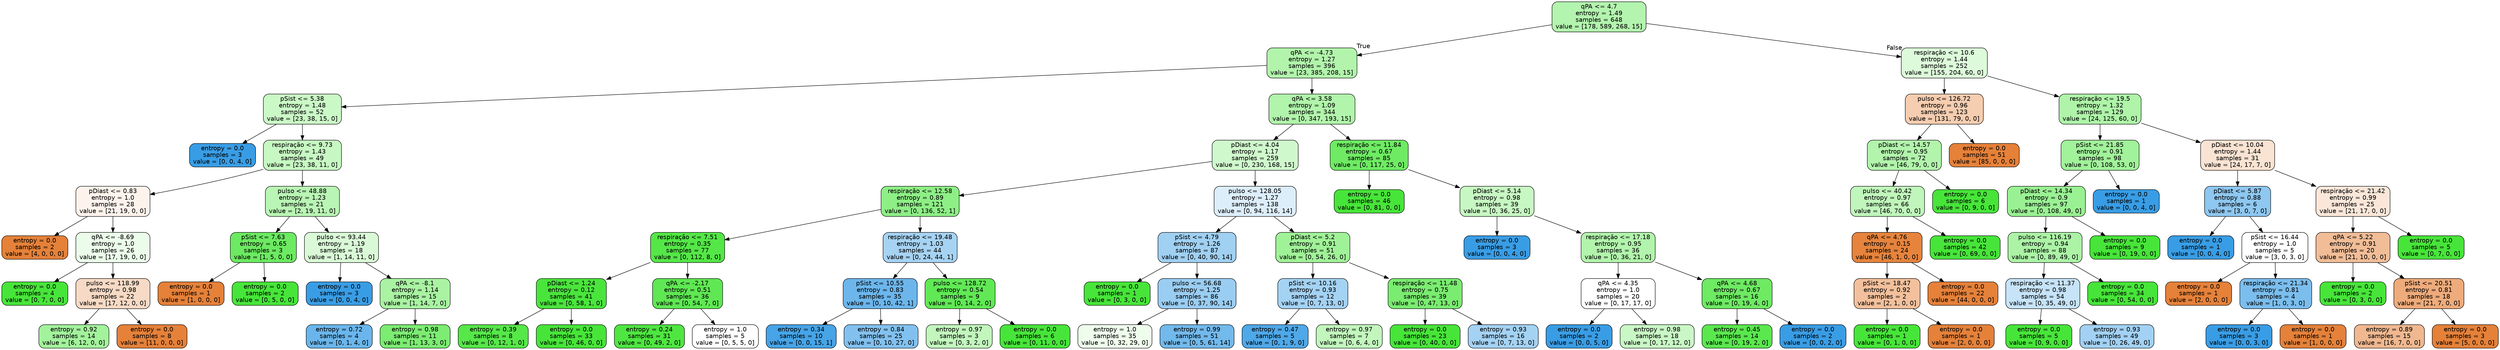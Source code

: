 digraph Tree {
node [shape=box, style="filled, rounded", color="black", fontname="helvetica"] ;
edge [fontname="helvetica"] ;
0 [label="qPA <= 4.7\nentropy = 1.49\nsamples = 648\nvalue = [178, 589, 268, 15]", fillcolor="#b3f4ae"] ;
1 [label="qPA <= -4.73\nentropy = 1.27\nsamples = 396\nvalue = [23, 385, 208, 15]", fillcolor="#b2f4ac"] ;
0 -> 1 [labeldistance=2.5, labelangle=45, headlabel="True"] ;
2 [label="pSist <= 5.38\nentropy = 1.48\nsamples = 52\nvalue = [23, 38, 15, 0]", fillcolor="#cbf8c7"] ;
1 -> 2 ;
3 [label="entropy = 0.0\nsamples = 3\nvalue = [0, 0, 4, 0]", fillcolor="#399de5"] ;
2 -> 3 ;
4 [label="respiração <= 9.73\nentropy = 1.43\nsamples = 49\nvalue = [23, 38, 11, 0]", fillcolor="#c7f7c2"] ;
2 -> 4 ;
5 [label="pDiast <= 0.83\nentropy = 1.0\nsamples = 28\nvalue = [21, 19, 0, 0]", fillcolor="#fdf3ec"] ;
4 -> 5 ;
6 [label="entropy = 0.0\nsamples = 2\nvalue = [4, 0, 0, 0]", fillcolor="#e58139"] ;
5 -> 6 ;
7 [label="qPA <= -8.69\nentropy = 1.0\nsamples = 26\nvalue = [17, 19, 0, 0]", fillcolor="#ecfcea"] ;
5 -> 7 ;
8 [label="entropy = 0.0\nsamples = 4\nvalue = [0, 7, 0, 0]", fillcolor="#47e539"] ;
7 -> 8 ;
9 [label="pulso <= 118.99\nentropy = 0.98\nsamples = 22\nvalue = [17, 12, 0, 0]", fillcolor="#f7dac5"] ;
7 -> 9 ;
10 [label="entropy = 0.92\nsamples = 14\nvalue = [6, 12, 0, 0]", fillcolor="#a3f29c"] ;
9 -> 10 ;
11 [label="entropy = 0.0\nsamples = 8\nvalue = [11, 0, 0, 0]", fillcolor="#e58139"] ;
9 -> 11 ;
12 [label="pulso <= 48.88\nentropy = 1.23\nsamples = 21\nvalue = [2, 19, 11, 0]", fillcolor="#b9f5b4"] ;
4 -> 12 ;
13 [label="pSist <= 7.63\nentropy = 0.65\nsamples = 3\nvalue = [1, 5, 0, 0]", fillcolor="#6cea61"] ;
12 -> 13 ;
14 [label="entropy = 0.0\nsamples = 1\nvalue = [1, 0, 0, 0]", fillcolor="#e58139"] ;
13 -> 14 ;
15 [label="entropy = 0.0\nsamples = 2\nvalue = [0, 5, 0, 0]", fillcolor="#47e539"] ;
13 -> 15 ;
16 [label="pulso <= 93.44\nentropy = 1.19\nsamples = 18\nvalue = [1, 14, 11, 0]", fillcolor="#dafad7"] ;
12 -> 16 ;
17 [label="entropy = 0.0\nsamples = 3\nvalue = [0, 0, 4, 0]", fillcolor="#399de5"] ;
16 -> 17 ;
18 [label="qPA <= -8.1\nentropy = 1.14\nsamples = 15\nvalue = [1, 14, 7, 0]", fillcolor="#a9f3a3"] ;
16 -> 18 ;
19 [label="entropy = 0.72\nsamples = 4\nvalue = [0, 1, 4, 0]", fillcolor="#6ab6ec"] ;
18 -> 19 ;
20 [label="entropy = 0.98\nsamples = 11\nvalue = [1, 13, 3, 0]", fillcolor="#7cec72"] ;
18 -> 20 ;
21 [label="qPA <= 3.58\nentropy = 1.09\nsamples = 344\nvalue = [0, 347, 193, 15]", fillcolor="#b1f4ab"] ;
1 -> 21 ;
22 [label="pDiast <= 4.04\nentropy = 1.17\nsamples = 259\nvalue = [0, 230, 168, 15]", fillcolor="#d0f8cd"] ;
21 -> 22 ;
23 [label="respiração <= 12.58\nentropy = 0.89\nsamples = 121\nvalue = [0, 136, 52, 1]", fillcolor="#8eef86"] ;
22 -> 23 ;
24 [label="respiração <= 7.51\nentropy = 0.35\nsamples = 77\nvalue = [0, 112, 8, 0]", fillcolor="#54e747"] ;
23 -> 24 ;
25 [label="pDiast <= 1.24\nentropy = 0.12\nsamples = 41\nvalue = [0, 58, 1, 0]", fillcolor="#4ae53c"] ;
24 -> 25 ;
26 [label="entropy = 0.39\nsamples = 8\nvalue = [0, 12, 1, 0]", fillcolor="#56e749"] ;
25 -> 26 ;
27 [label="entropy = 0.0\nsamples = 33\nvalue = [0, 46, 0, 0]", fillcolor="#47e539"] ;
25 -> 27 ;
28 [label="qPA <= -2.17\nentropy = 0.51\nsamples = 36\nvalue = [0, 54, 7, 0]", fillcolor="#5fe853"] ;
24 -> 28 ;
29 [label="entropy = 0.24\nsamples = 31\nvalue = [0, 49, 2, 0]", fillcolor="#4fe641"] ;
28 -> 29 ;
30 [label="entropy = 1.0\nsamples = 5\nvalue = [0, 5, 5, 0]", fillcolor="#ffffff"] ;
28 -> 30 ;
31 [label="respiração <= 19.48\nentropy = 1.03\nsamples = 44\nvalue = [0, 24, 44, 1]", fillcolor="#a7d3f3"] ;
23 -> 31 ;
32 [label="pSist <= 10.55\nentropy = 0.83\nsamples = 35\nvalue = [0, 10, 42, 1]", fillcolor="#6cb6ec"] ;
31 -> 32 ;
33 [label="entropy = 0.34\nsamples = 10\nvalue = [0, 0, 15, 1]", fillcolor="#46a4e7"] ;
32 -> 33 ;
34 [label="entropy = 0.84\nsamples = 25\nvalue = [0, 10, 27, 0]", fillcolor="#82c1ef"] ;
32 -> 34 ;
35 [label="pulso <= 128.72\nentropy = 0.54\nsamples = 9\nvalue = [0, 14, 2, 0]", fillcolor="#61e955"] ;
31 -> 35 ;
36 [label="entropy = 0.97\nsamples = 3\nvalue = [0, 3, 2, 0]", fillcolor="#c2f6bd"] ;
35 -> 36 ;
37 [label="entropy = 0.0\nsamples = 6\nvalue = [0, 11, 0, 0]", fillcolor="#47e539"] ;
35 -> 37 ;
38 [label="pulso <= 128.05\nentropy = 1.27\nsamples = 138\nvalue = [0, 94, 116, 14]", fillcolor="#ddeefb"] ;
22 -> 38 ;
39 [label="pSist <= 4.79\nentropy = 1.26\nsamples = 87\nvalue = [0, 40, 90, 14]", fillcolor="#a0d0f2"] ;
38 -> 39 ;
40 [label="entropy = 0.0\nsamples = 1\nvalue = [0, 3, 0, 0]", fillcolor="#47e539"] ;
39 -> 40 ;
41 [label="pulso <= 56.68\nentropy = 1.25\nsamples = 86\nvalue = [0, 37, 90, 14]", fillcolor="#9acdf2"] ;
39 -> 41 ;
42 [label="entropy = 1.0\nsamples = 35\nvalue = [0, 32, 29, 0]", fillcolor="#eefdec"] ;
41 -> 42 ;
43 [label="entropy = 0.99\nsamples = 51\nvalue = [0, 5, 61, 14]", fillcolor="#72b9ec"] ;
41 -> 43 ;
44 [label="pDiast <= 5.2\nentropy = 0.91\nsamples = 51\nvalue = [0, 54, 26, 0]", fillcolor="#a0f298"] ;
38 -> 44 ;
45 [label="pSist <= 10.16\nentropy = 0.93\nsamples = 12\nvalue = [0, 7, 13, 0]", fillcolor="#a4d2f3"] ;
44 -> 45 ;
46 [label="entropy = 0.47\nsamples = 5\nvalue = [0, 1, 9, 0]", fillcolor="#4fa8e8"] ;
45 -> 46 ;
47 [label="entropy = 0.97\nsamples = 7\nvalue = [0, 6, 4, 0]", fillcolor="#c2f6bd"] ;
45 -> 47 ;
48 [label="respiração <= 11.48\nentropy = 0.75\nsamples = 39\nvalue = [0, 47, 13, 0]", fillcolor="#7aec70"] ;
44 -> 48 ;
49 [label="entropy = 0.0\nsamples = 23\nvalue = [0, 40, 0, 0]", fillcolor="#47e539"] ;
48 -> 49 ;
50 [label="entropy = 0.93\nsamples = 16\nvalue = [0, 7, 13, 0]", fillcolor="#a4d2f3"] ;
48 -> 50 ;
51 [label="respiração <= 11.84\nentropy = 0.67\nsamples = 85\nvalue = [0, 117, 25, 0]", fillcolor="#6eeb63"] ;
21 -> 51 ;
52 [label="entropy = 0.0\nsamples = 46\nvalue = [0, 81, 0, 0]", fillcolor="#47e539"] ;
51 -> 52 ;
53 [label="pDiast <= 5.14\nentropy = 0.98\nsamples = 39\nvalue = [0, 36, 25, 0]", fillcolor="#c7f7c2"] ;
51 -> 53 ;
54 [label="entropy = 0.0\nsamples = 3\nvalue = [0, 0, 4, 0]", fillcolor="#399de5"] ;
53 -> 54 ;
55 [label="respiração <= 17.18\nentropy = 0.95\nsamples = 36\nvalue = [0, 36, 21, 0]", fillcolor="#b2f4ac"] ;
53 -> 55 ;
56 [label="qPA <= 4.35\nentropy = 1.0\nsamples = 20\nvalue = [0, 17, 17, 0]", fillcolor="#ffffff"] ;
55 -> 56 ;
57 [label="entropy = 0.0\nsamples = 2\nvalue = [0, 0, 5, 0]", fillcolor="#399de5"] ;
56 -> 57 ;
58 [label="entropy = 0.98\nsamples = 18\nvalue = [0, 17, 12, 0]", fillcolor="#c9f7c5"] ;
56 -> 58 ;
59 [label="qPA <= 4.68\nentropy = 0.67\nsamples = 16\nvalue = [0, 19, 4, 0]", fillcolor="#6eea63"] ;
55 -> 59 ;
60 [label="entropy = 0.45\nsamples = 14\nvalue = [0, 19, 2, 0]", fillcolor="#5ae84e"] ;
59 -> 60 ;
61 [label="entropy = 0.0\nsamples = 2\nvalue = [0, 0, 2, 0]", fillcolor="#399de5"] ;
59 -> 61 ;
62 [label="respiração <= 10.6\nentropy = 1.44\nsamples = 252\nvalue = [155, 204, 60, 0]", fillcolor="#ddfada"] ;
0 -> 62 [labeldistance=2.5, labelangle=-45, headlabel="False"] ;
63 [label="pulso <= 126.72\nentropy = 0.96\nsamples = 123\nvalue = [131, 79, 0, 0]", fillcolor="#f5cdb0"] ;
62 -> 63 ;
64 [label="pDiast <= 14.57\nentropy = 0.95\nsamples = 72\nvalue = [46, 79, 0, 0]", fillcolor="#b2f4ac"] ;
63 -> 64 ;
65 [label="pulso <= 40.42\nentropy = 0.97\nsamples = 66\nvalue = [46, 70, 0, 0]", fillcolor="#c0f6bb"] ;
64 -> 65 ;
66 [label="qPA <= 4.76\nentropy = 0.15\nsamples = 24\nvalue = [46, 1, 0, 0]", fillcolor="#e6843d"] ;
65 -> 66 ;
67 [label="pSist <= 18.47\nentropy = 0.92\nsamples = 2\nvalue = [2, 1, 0, 0]", fillcolor="#f2c09c"] ;
66 -> 67 ;
68 [label="entropy = 0.0\nsamples = 1\nvalue = [0, 1, 0, 0]", fillcolor="#47e539"] ;
67 -> 68 ;
69 [label="entropy = 0.0\nsamples = 1\nvalue = [2, 0, 0, 0]", fillcolor="#e58139"] ;
67 -> 69 ;
70 [label="entropy = 0.0\nsamples = 22\nvalue = [44, 0, 0, 0]", fillcolor="#e58139"] ;
66 -> 70 ;
71 [label="entropy = 0.0\nsamples = 42\nvalue = [0, 69, 0, 0]", fillcolor="#47e539"] ;
65 -> 71 ;
72 [label="entropy = 0.0\nsamples = 6\nvalue = [0, 9, 0, 0]", fillcolor="#47e539"] ;
64 -> 72 ;
73 [label="entropy = 0.0\nsamples = 51\nvalue = [85, 0, 0, 0]", fillcolor="#e58139"] ;
63 -> 73 ;
74 [label="respiração <= 19.5\nentropy = 1.32\nsamples = 129\nvalue = [24, 125, 60, 0]", fillcolor="#aff4a9"] ;
62 -> 74 ;
75 [label="pSist <= 21.85\nentropy = 0.91\nsamples = 98\nvalue = [0, 108, 53, 0]", fillcolor="#a1f29a"] ;
74 -> 75 ;
76 [label="pDiast <= 14.34\nentropy = 0.9\nsamples = 97\nvalue = [0, 108, 49, 0]", fillcolor="#9af193"] ;
75 -> 76 ;
77 [label="pulso <= 116.19\nentropy = 0.94\nsamples = 88\nvalue = [0, 89, 49, 0]", fillcolor="#acf3a6"] ;
76 -> 77 ;
78 [label="respiração <= 11.37\nentropy = 0.98\nsamples = 54\nvalue = [0, 35, 49, 0]", fillcolor="#c6e3f8"] ;
77 -> 78 ;
79 [label="entropy = 0.0\nsamples = 5\nvalue = [0, 9, 0, 0]", fillcolor="#47e539"] ;
78 -> 79 ;
80 [label="entropy = 0.93\nsamples = 49\nvalue = [0, 26, 49, 0]", fillcolor="#a2d1f3"] ;
78 -> 80 ;
81 [label="entropy = 0.0\nsamples = 34\nvalue = [0, 54, 0, 0]", fillcolor="#47e539"] ;
77 -> 81 ;
82 [label="entropy = 0.0\nsamples = 9\nvalue = [0, 19, 0, 0]", fillcolor="#47e539"] ;
76 -> 82 ;
83 [label="entropy = 0.0\nsamples = 1\nvalue = [0, 0, 4, 0]", fillcolor="#399de5"] ;
75 -> 83 ;
84 [label="pDiast <= 10.04\nentropy = 1.44\nsamples = 31\nvalue = [24, 17, 7, 0]", fillcolor="#f9e3d2"] ;
74 -> 84 ;
85 [label="pDiast <= 5.87\nentropy = 0.88\nsamples = 6\nvalue = [3, 0, 7, 0]", fillcolor="#8ec7f0"] ;
84 -> 85 ;
86 [label="entropy = 0.0\nsamples = 1\nvalue = [0, 0, 4, 0]", fillcolor="#399de5"] ;
85 -> 86 ;
87 [label="pSist <= 16.44\nentropy = 1.0\nsamples = 5\nvalue = [3, 0, 3, 0]", fillcolor="#ffffff"] ;
85 -> 87 ;
88 [label="entropy = 0.0\nsamples = 1\nvalue = [2, 0, 0, 0]", fillcolor="#e58139"] ;
87 -> 88 ;
89 [label="respiração <= 21.34\nentropy = 0.81\nsamples = 4\nvalue = [1, 0, 3, 0]", fillcolor="#7bbeee"] ;
87 -> 89 ;
90 [label="entropy = 0.0\nsamples = 3\nvalue = [0, 0, 3, 0]", fillcolor="#399de5"] ;
89 -> 90 ;
91 [label="entropy = 0.0\nsamples = 1\nvalue = [1, 0, 0, 0]", fillcolor="#e58139"] ;
89 -> 91 ;
92 [label="respiração <= 21.42\nentropy = 0.99\nsamples = 25\nvalue = [21, 17, 0, 0]", fillcolor="#fae7d9"] ;
84 -> 92 ;
93 [label="qPA <= 5.22\nentropy = 0.91\nsamples = 20\nvalue = [21, 10, 0, 0]", fillcolor="#f1bd97"] ;
92 -> 93 ;
94 [label="entropy = 0.0\nsamples = 2\nvalue = [0, 3, 0, 0]", fillcolor="#47e539"] ;
93 -> 94 ;
95 [label="pSist <= 20.51\nentropy = 0.81\nsamples = 18\nvalue = [21, 7, 0, 0]", fillcolor="#eeab7b"] ;
93 -> 95 ;
96 [label="entropy = 0.89\nsamples = 15\nvalue = [16, 7, 0, 0]", fillcolor="#f0b890"] ;
95 -> 96 ;
97 [label="entropy = 0.0\nsamples = 3\nvalue = [5, 0, 0, 0]", fillcolor="#e58139"] ;
95 -> 97 ;
98 [label="entropy = 0.0\nsamples = 5\nvalue = [0, 7, 0, 0]", fillcolor="#47e539"] ;
92 -> 98 ;
}